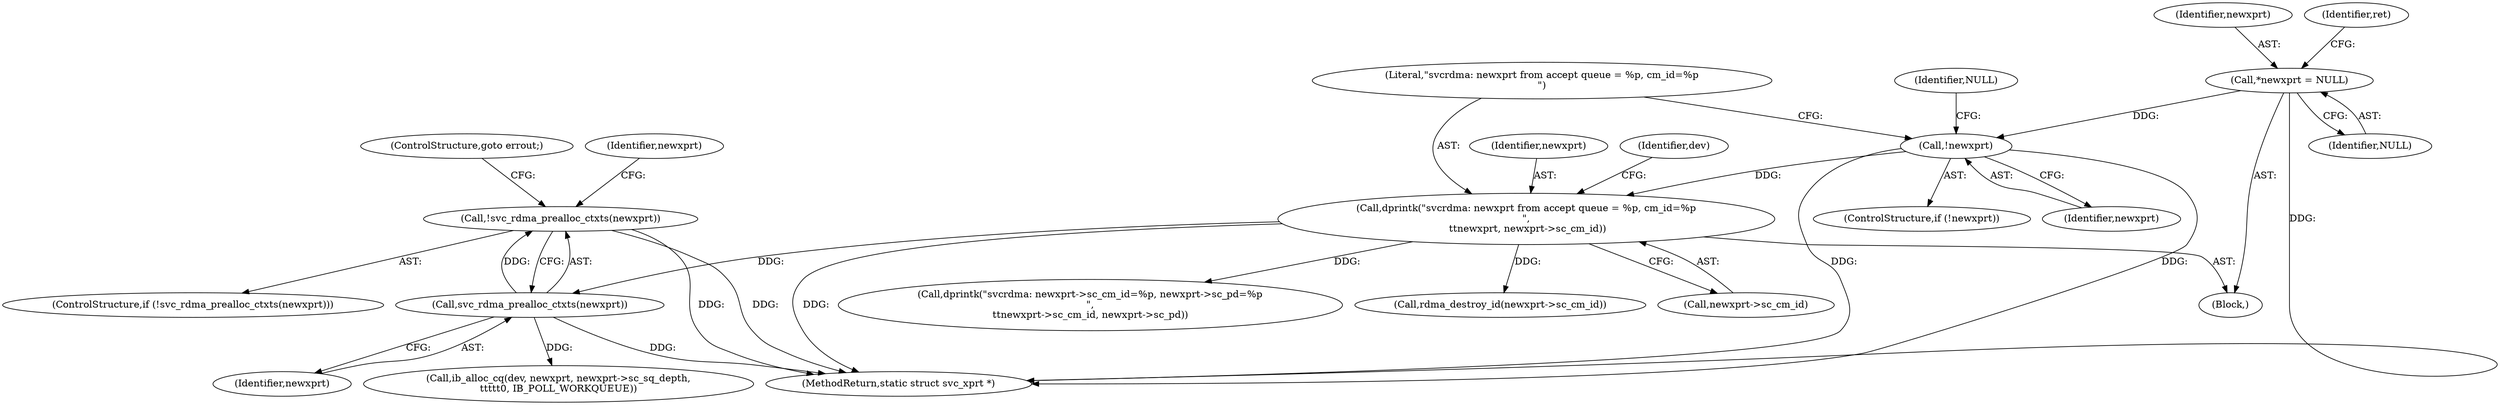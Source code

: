 digraph "0_linux_c70422f760c120480fee4de6c38804c72aa26bc1_44@API" {
"1000291" [label="(Call,!svc_rdma_prealloc_ctxts(newxprt))"];
"1000292" [label="(Call,svc_rdma_prealloc_ctxts(newxprt))"];
"1000178" [label="(Call,dprintk(\"svcrdma: newxprt from accept queue = %p, cm_id=%p\n\",\n \t\tnewxprt, newxprt->sc_cm_id))"];
"1000174" [label="(Call,!newxprt)"];
"1000116" [label="(Call,*newxprt = NULL)"];
"1000291" [label="(Call,!svc_rdma_prealloc_ctxts(newxprt))"];
"1000118" [label="(Identifier,NULL)"];
"1000297" [label="(Identifier,newxprt)"];
"1000175" [label="(Identifier,newxprt)"];
"1000113" [label="(Block,)"];
"1000293" [label="(Identifier,newxprt)"];
"1000339" [label="(Call,ib_alloc_cq(dev, newxprt, newxprt->sc_sq_depth,\n\t\t\t\t\t0, IB_POLL_WORKQUEUE))"];
"1000294" [label="(ControlStructure,goto errout;)"];
"1000180" [label="(Identifier,newxprt)"];
"1000173" [label="(ControlStructure,if (!newxprt))"];
"1000806" [label="(Call,rdma_destroy_id(newxprt->sc_cm_id))"];
"1000292" [label="(Call,svc_rdma_prealloc_ctxts(newxprt))"];
"1000185" [label="(Identifier,dev)"];
"1000117" [label="(Identifier,newxprt)"];
"1000174" [label="(Call,!newxprt)"];
"1000181" [label="(Call,newxprt->sc_cm_id)"];
"1000474" [label="(Call,dprintk(\"svcrdma: newxprt->sc_cm_id=%p, newxprt->sc_pd=%p\n\",\n\t\tnewxprt->sc_cm_id, newxprt->sc_pd))"];
"1000116" [label="(Call,*newxprt = NULL)"];
"1000178" [label="(Call,dprintk(\"svcrdma: newxprt from accept queue = %p, cm_id=%p\n\",\n \t\tnewxprt, newxprt->sc_cm_id))"];
"1000817" [label="(MethodReturn,static struct svc_xprt *)"];
"1000177" [label="(Identifier,NULL)"];
"1000127" [label="(Identifier,ret)"];
"1000179" [label="(Literal,\"svcrdma: newxprt from accept queue = %p, cm_id=%p\n\")"];
"1000290" [label="(ControlStructure,if (!svc_rdma_prealloc_ctxts(newxprt)))"];
"1000291" -> "1000290"  [label="AST: "];
"1000291" -> "1000292"  [label="CFG: "];
"1000292" -> "1000291"  [label="AST: "];
"1000294" -> "1000291"  [label="CFG: "];
"1000297" -> "1000291"  [label="CFG: "];
"1000291" -> "1000817"  [label="DDG: "];
"1000291" -> "1000817"  [label="DDG: "];
"1000292" -> "1000291"  [label="DDG: "];
"1000292" -> "1000293"  [label="CFG: "];
"1000293" -> "1000292"  [label="AST: "];
"1000292" -> "1000817"  [label="DDG: "];
"1000178" -> "1000292"  [label="DDG: "];
"1000292" -> "1000339"  [label="DDG: "];
"1000178" -> "1000113"  [label="AST: "];
"1000178" -> "1000181"  [label="CFG: "];
"1000179" -> "1000178"  [label="AST: "];
"1000180" -> "1000178"  [label="AST: "];
"1000181" -> "1000178"  [label="AST: "];
"1000185" -> "1000178"  [label="CFG: "];
"1000178" -> "1000817"  [label="DDG: "];
"1000174" -> "1000178"  [label="DDG: "];
"1000178" -> "1000474"  [label="DDG: "];
"1000178" -> "1000806"  [label="DDG: "];
"1000174" -> "1000173"  [label="AST: "];
"1000174" -> "1000175"  [label="CFG: "];
"1000175" -> "1000174"  [label="AST: "];
"1000177" -> "1000174"  [label="CFG: "];
"1000179" -> "1000174"  [label="CFG: "];
"1000174" -> "1000817"  [label="DDG: "];
"1000174" -> "1000817"  [label="DDG: "];
"1000116" -> "1000174"  [label="DDG: "];
"1000116" -> "1000113"  [label="AST: "];
"1000116" -> "1000118"  [label="CFG: "];
"1000117" -> "1000116"  [label="AST: "];
"1000118" -> "1000116"  [label="AST: "];
"1000127" -> "1000116"  [label="CFG: "];
"1000116" -> "1000817"  [label="DDG: "];
}
